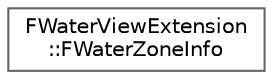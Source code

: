 digraph "Graphical Class Hierarchy"
{
 // INTERACTIVE_SVG=YES
 // LATEX_PDF_SIZE
  bgcolor="transparent";
  edge [fontname=Helvetica,fontsize=10,labelfontname=Helvetica,labelfontsize=10];
  node [fontname=Helvetica,fontsize=10,shape=box,height=0.2,width=0.4];
  rankdir="LR";
  Node0 [id="Node000000",label="FWaterViewExtension\l::FWaterZoneInfo",height=0.2,width=0.4,color="grey40", fillcolor="white", style="filled",URL="$db/d10/structFWaterViewExtension_1_1FWaterZoneInfo.html",tooltip=" "];
}
